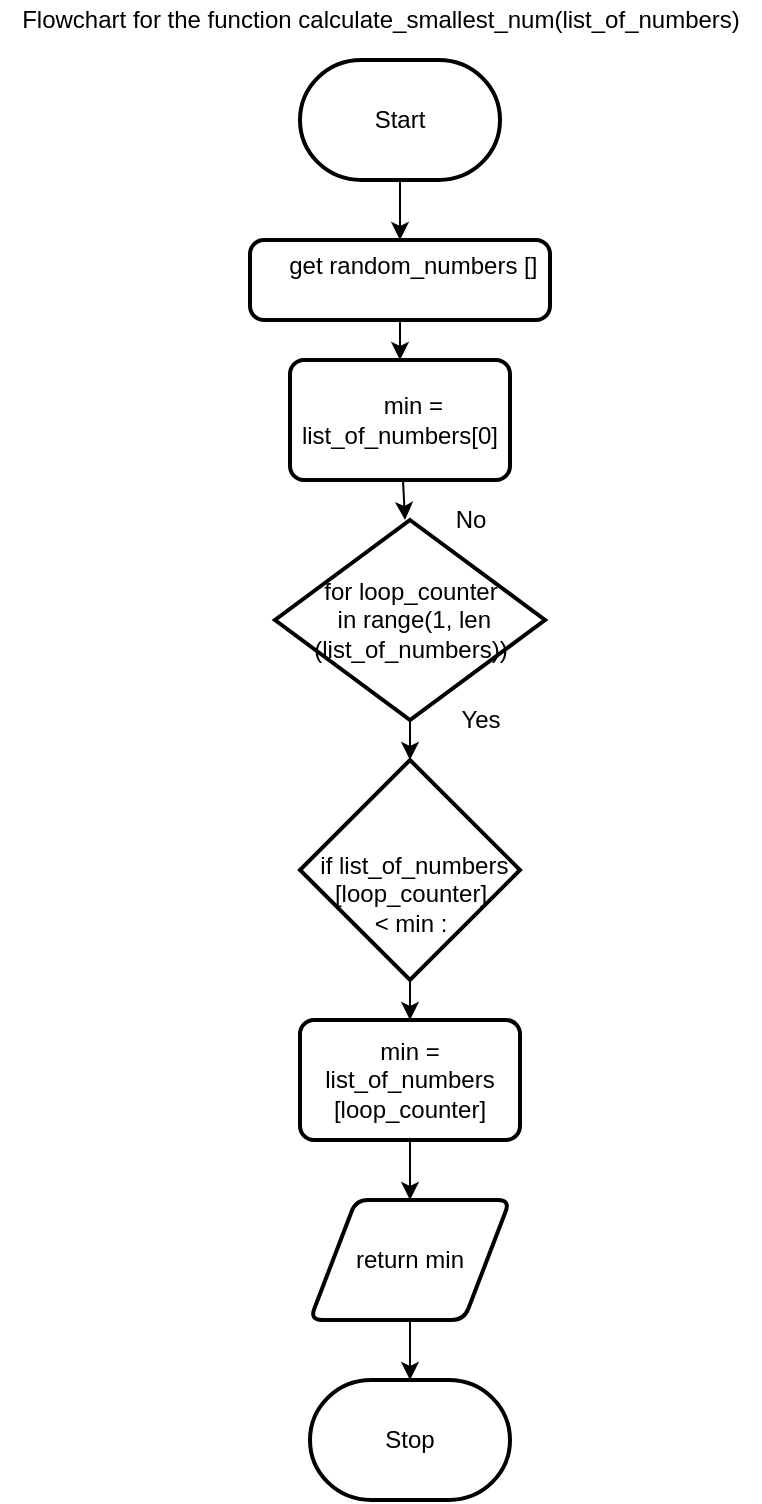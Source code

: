 <mxfile>
    <diagram id="gQOpXYm7TiapHx-A7VnX" name="Page-1">
        <mxGraphModel dx="594" dy="338" grid="1" gridSize="10" guides="1" tooltips="1" connect="1" arrows="1" fold="1" page="1" pageScale="1" pageWidth="850" pageHeight="1100" math="0" shadow="0">
            <root>
                <mxCell id="0"/>
                <mxCell id="1" parent="0"/>
                <mxCell id="16" style="edgeStyle=none;html=1;" parent="1" source="2" target="15" edge="1">
                    <mxGeometry relative="1" as="geometry"/>
                </mxCell>
                <mxCell id="2" value="Start" style="strokeWidth=2;html=1;shape=mxgraph.flowchart.terminator;whiteSpace=wrap;" parent="1" vertex="1">
                    <mxGeometry x="290" y="40" width="100" height="60" as="geometry"/>
                </mxCell>
                <mxCell id="13" value="Stop" style="strokeWidth=2;html=1;shape=mxgraph.flowchart.terminator;whiteSpace=wrap;" parent="1" vertex="1">
                    <mxGeometry x="295" y="700" width="100" height="60" as="geometry"/>
                </mxCell>
                <mxCell id="19" style="edgeStyle=none;html=1;" parent="1" target="41" edge="1">
                    <mxGeometry relative="1" as="geometry">
                        <mxPoint x="345" y="320" as="sourcePoint"/>
                        <mxPoint x="340" y="390" as="targetPoint"/>
                    </mxGeometry>
                </mxCell>
                <mxCell id="14" value="&lt;div&gt;for loop_counter&lt;/div&gt;&lt;div&gt;&amp;nbsp;in range(1, len&lt;/div&gt;&lt;div&gt;(list_of_numbers))&lt;br&gt;&lt;/div&gt;" style="strokeWidth=2;html=1;shape=mxgraph.flowchart.decision;whiteSpace=wrap;verticalAlign=middle;" parent="1" vertex="1">
                    <mxGeometry x="277.5" y="270" width="135" height="100" as="geometry"/>
                </mxCell>
                <mxCell id="44" style="edgeStyle=none;html=1;entryX=0.5;entryY=0;entryDx=0;entryDy=0;" parent="1" source="15" target="43" edge="1">
                    <mxGeometry relative="1" as="geometry"/>
                </mxCell>
                <mxCell id="15" value="&lt;div&gt;&amp;nbsp; &amp;nbsp; get random_numbers []&lt;/div&gt;&lt;div&gt;&lt;br&gt;&lt;/div&gt;" style="rounded=1;whiteSpace=wrap;html=1;absoluteArcSize=1;arcSize=14;strokeWidth=2;" parent="1" vertex="1">
                    <mxGeometry x="265" y="130" width="150" height="40" as="geometry"/>
                </mxCell>
                <mxCell id="22" value="Yes" style="text;html=1;align=center;verticalAlign=middle;resizable=0;points=[];autosize=1;strokeColor=none;fillColor=none;" parent="1" vertex="1">
                    <mxGeometry x="360" y="360" width="40" height="20" as="geometry"/>
                </mxCell>
                <mxCell id="27" value="No" style="text;html=1;align=center;verticalAlign=middle;resizable=0;points=[];autosize=1;strokeColor=none;fillColor=none;" parent="1" vertex="1">
                    <mxGeometry x="360" y="260" width="30" height="20" as="geometry"/>
                </mxCell>
                <mxCell id="47" style="edgeStyle=none;html=1;entryX=0.5;entryY=0;entryDx=0;entryDy=0;" parent="1" source="41" target="46" edge="1">
                    <mxGeometry relative="1" as="geometry"/>
                </mxCell>
                <mxCell id="41" value="&amp;nbsp;if list_of_numbers&lt;br&gt;[loop_counter] &lt;br&gt;&amp;lt; min :" style="strokeWidth=2;html=1;shape=mxgraph.flowchart.decision;spacingTop=23;" parent="1" vertex="1">
                    <mxGeometry x="290" y="390" width="110" height="110" as="geometry"/>
                </mxCell>
                <mxCell id="45" style="edgeStyle=none;html=1;" parent="1" source="43" target="14" edge="1">
                    <mxGeometry relative="1" as="geometry"/>
                </mxCell>
                <mxCell id="43" value="&amp;nbsp; &amp;nbsp; min = list_of_numbers[0]" style="rounded=1;whiteSpace=wrap;html=1;absoluteArcSize=1;arcSize=14;strokeWidth=2;" parent="1" vertex="1">
                    <mxGeometry x="285" y="190" width="110" height="60" as="geometry"/>
                </mxCell>
                <mxCell id="51" style="edgeStyle=none;html=1;" edge="1" parent="1" source="46" target="50">
                    <mxGeometry relative="1" as="geometry"/>
                </mxCell>
                <mxCell id="46" value="min = list_of_numbers&lt;br&gt;[loop_counter]" style="rounded=1;whiteSpace=wrap;html=1;absoluteArcSize=1;arcSize=14;strokeWidth=2;" parent="1" vertex="1">
                    <mxGeometry x="290" y="520" width="110" height="60" as="geometry"/>
                </mxCell>
                <mxCell id="49" value="Flowchart for the function&amp;nbsp;calculate_smallest_num(list_of_numbers)" style="text;html=1;align=center;verticalAlign=middle;resizable=0;points=[];autosize=1;strokeColor=none;fillColor=none;" parent="1" vertex="1">
                    <mxGeometry x="140" y="10" width="380" height="20" as="geometry"/>
                </mxCell>
                <mxCell id="52" style="edgeStyle=none;html=1;" edge="1" parent="1" source="50" target="13">
                    <mxGeometry relative="1" as="geometry"/>
                </mxCell>
                <mxCell id="50" value="return min" style="shape=parallelogram;html=1;strokeWidth=2;perimeter=parallelogramPerimeter;whiteSpace=wrap;rounded=1;arcSize=12;size=0.23;" vertex="1" parent="1">
                    <mxGeometry x="295" y="610" width="100" height="60" as="geometry"/>
                </mxCell>
            </root>
        </mxGraphModel>
    </diagram>
</mxfile>